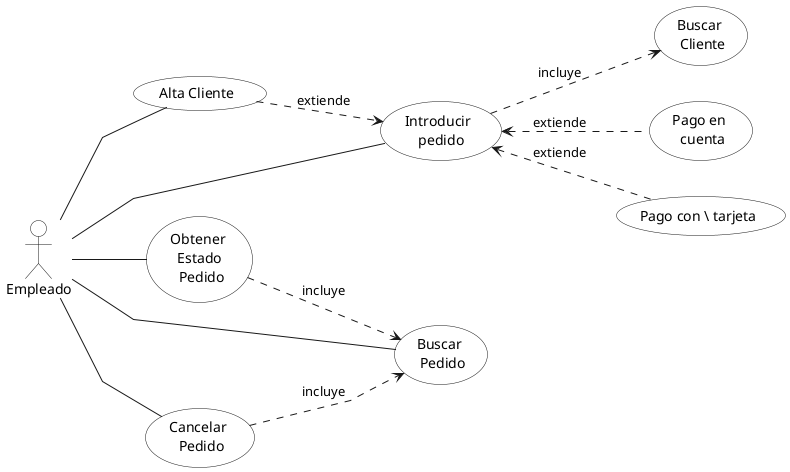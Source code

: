 @startuml
left to right direction

skinparam Linetype polyline

skinparam usecase{
BackgroundColor White
}

actor Empleado as em #white
(Alta Cliente) as ac
(Introducir \n pedido) as ip
(Obtener \n Estado \n Pedido)  as obp
(Buscar \n Pedido) as bp
(Cancelar \n Pedido) as cp
(Buscar \n Cliente) as bc
(Pago en \n cuenta) as pec
(Pago con \ tarjeta) as pct
em -- ac
em -- ip
em -- obp
em -- bp
em -- cp
ac ..> ip : extiende
ip ..> bc : incluye
obp ..> bp : incluye
cp ..> bp : incluye
ip <.. pec : extiende
ip <.. pct : extiende

@enduml